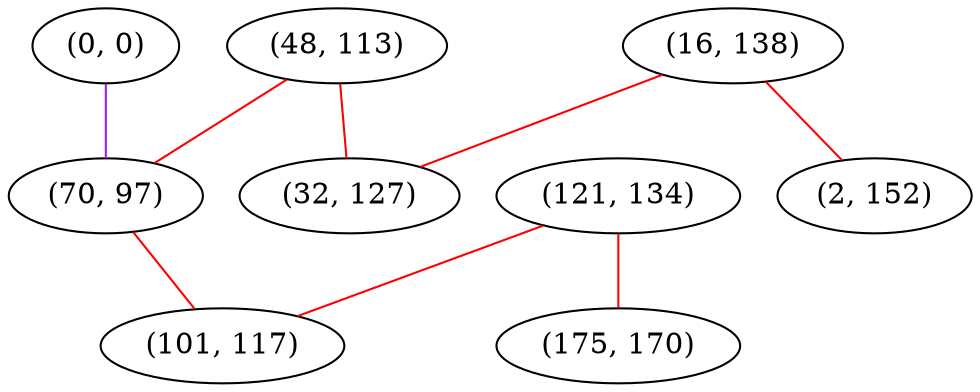 graph "" {
"(48, 113)";
"(0, 0)";
"(16, 138)";
"(70, 97)";
"(121, 134)";
"(175, 170)";
"(101, 117)";
"(32, 127)";
"(2, 152)";
"(48, 113)" -- "(70, 97)"  [color=red, key=0, weight=1];
"(48, 113)" -- "(32, 127)"  [color=red, key=0, weight=1];
"(0, 0)" -- "(70, 97)"  [color=purple, key=0, weight=4];
"(16, 138)" -- "(2, 152)"  [color=red, key=0, weight=1];
"(16, 138)" -- "(32, 127)"  [color=red, key=0, weight=1];
"(70, 97)" -- "(101, 117)"  [color=red, key=0, weight=1];
"(121, 134)" -- "(101, 117)"  [color=red, key=0, weight=1];
"(121, 134)" -- "(175, 170)"  [color=red, key=0, weight=1];
}

